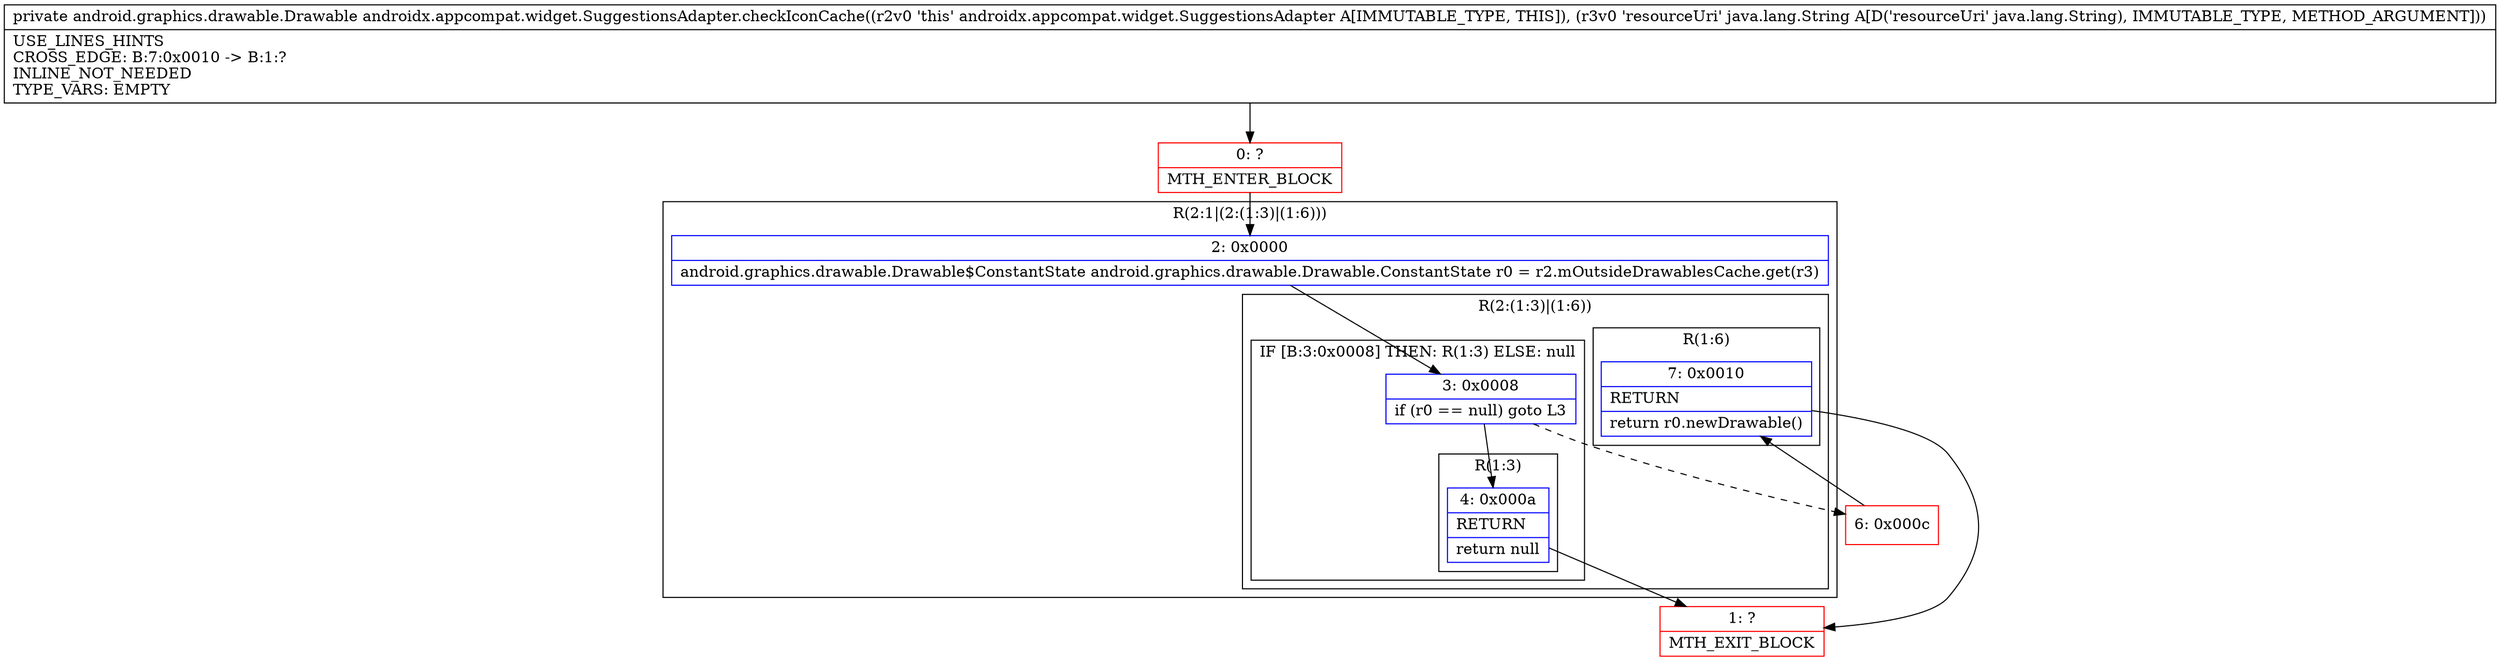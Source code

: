digraph "CFG forandroidx.appcompat.widget.SuggestionsAdapter.checkIconCache(Ljava\/lang\/String;)Landroid\/graphics\/drawable\/Drawable;" {
subgraph cluster_Region_1242342561 {
label = "R(2:1|(2:(1:3)|(1:6)))";
node [shape=record,color=blue];
Node_2 [shape=record,label="{2\:\ 0x0000|android.graphics.drawable.Drawable$ConstantState android.graphics.drawable.Drawable.ConstantState r0 = r2.mOutsideDrawablesCache.get(r3)\l}"];
subgraph cluster_Region_323741694 {
label = "R(2:(1:3)|(1:6))";
node [shape=record,color=blue];
subgraph cluster_IfRegion_1104420447 {
label = "IF [B:3:0x0008] THEN: R(1:3) ELSE: null";
node [shape=record,color=blue];
Node_3 [shape=record,label="{3\:\ 0x0008|if (r0 == null) goto L3\l}"];
subgraph cluster_Region_849012315 {
label = "R(1:3)";
node [shape=record,color=blue];
Node_4 [shape=record,label="{4\:\ 0x000a|RETURN\l|return null\l}"];
}
}
subgraph cluster_Region_110312843 {
label = "R(1:6)";
node [shape=record,color=blue];
Node_7 [shape=record,label="{7\:\ 0x0010|RETURN\l|return r0.newDrawable()\l}"];
}
}
}
Node_0 [shape=record,color=red,label="{0\:\ ?|MTH_ENTER_BLOCK\l}"];
Node_1 [shape=record,color=red,label="{1\:\ ?|MTH_EXIT_BLOCK\l}"];
Node_6 [shape=record,color=red,label="{6\:\ 0x000c}"];
MethodNode[shape=record,label="{private android.graphics.drawable.Drawable androidx.appcompat.widget.SuggestionsAdapter.checkIconCache((r2v0 'this' androidx.appcompat.widget.SuggestionsAdapter A[IMMUTABLE_TYPE, THIS]), (r3v0 'resourceUri' java.lang.String A[D('resourceUri' java.lang.String), IMMUTABLE_TYPE, METHOD_ARGUMENT]))  | USE_LINES_HINTS\lCROSS_EDGE: B:7:0x0010 \-\> B:1:?\lINLINE_NOT_NEEDED\lTYPE_VARS: EMPTY\l}"];
MethodNode -> Node_0;Node_2 -> Node_3;
Node_3 -> Node_4;
Node_3 -> Node_6[style=dashed];
Node_4 -> Node_1;
Node_7 -> Node_1;
Node_0 -> Node_2;
Node_6 -> Node_7;
}

